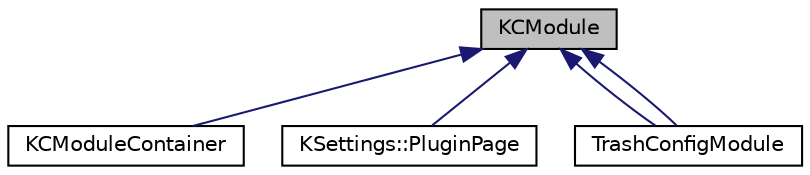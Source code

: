 digraph "KCModule"
{
  edge [fontname="Helvetica",fontsize="10",labelfontname="Helvetica",labelfontsize="10"];
  node [fontname="Helvetica",fontsize="10",shape=record];
  Node0 [label="KCModule",height=0.2,width=0.4,color="black", fillcolor="grey75", style="filled", fontcolor="black"];
  Node0 -> Node1 [dir="back",color="midnightblue",fontsize="10",style="solid",fontname="Helvetica"];
  Node1 [label="KCModuleContainer",height=0.2,width=0.4,color="black", fillcolor="white", style="filled",URL="D:/Users/anthony/Documents/MINGW-KDE-Frameworks/frameworks/kcmutils-5.26.0/html/KCMUtils.tags$classKCModuleContainer.html"];
  Node0 -> Node2 [dir="back",color="midnightblue",fontsize="10",style="solid",fontname="Helvetica"];
  Node2 [label="KSettings::PluginPage",height=0.2,width=0.4,color="black", fillcolor="white", style="filled",URL="D:/Users/anthony/Documents/MINGW-KDE-Frameworks/frameworks/kcmutils-5.26.0/html/KCMUtils.tags$classKSettings_1_1PluginPage.html"];
  Node0 -> Node3 [dir="back",color="midnightblue",fontsize="10",style="solid",fontname="Helvetica"];
  Node3 [label="TrashConfigModule",height=0.2,width=0.4,color="black", fillcolor="white", style="filled",URL="D:/Users/anthony/Documents/MINGW-KDE-Frameworks/frameworks/kio-5.26.0/html/KIO.tags$classTrashConfigModule.html"];
  Node0 -> Node3 [dir="back",color="midnightblue",fontsize="10",style="solid",fontname="Helvetica"];
}

